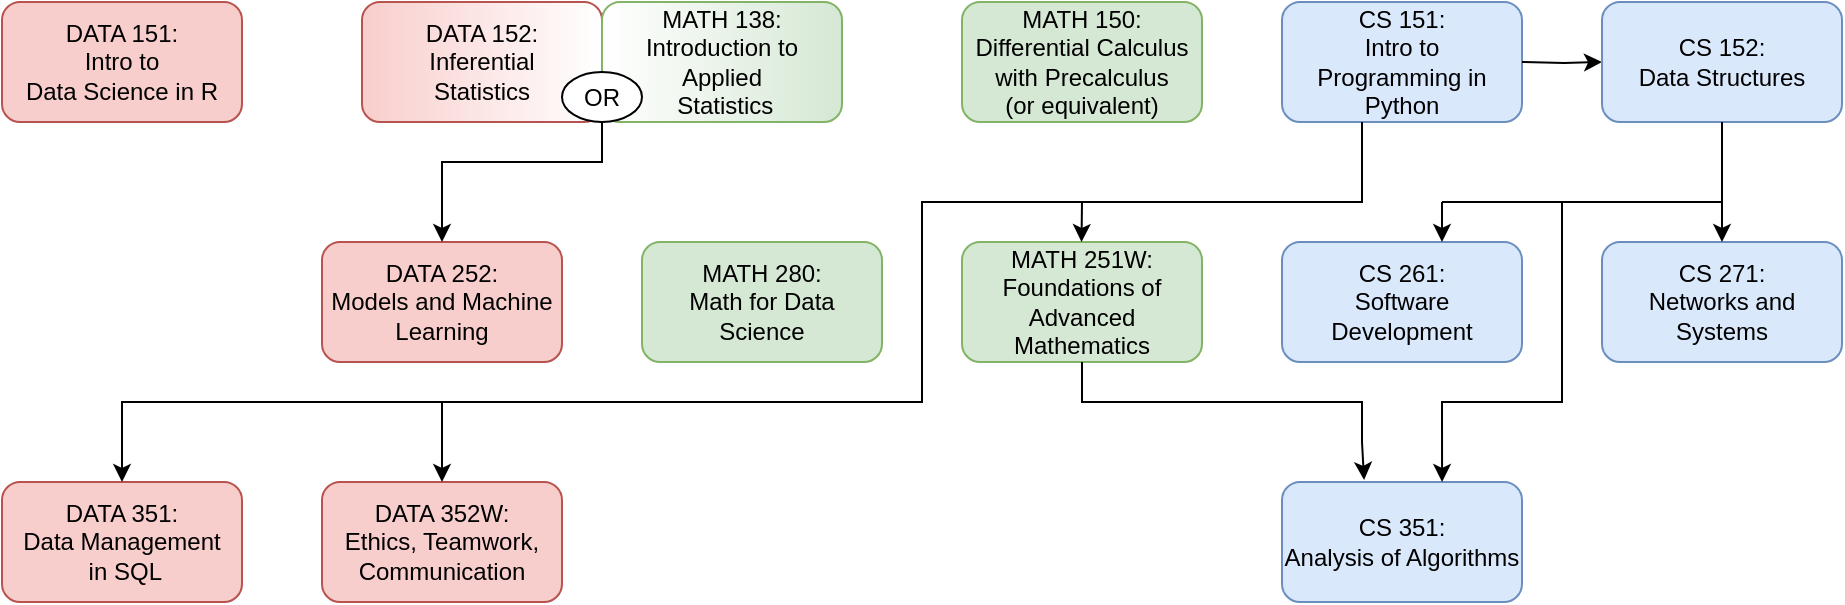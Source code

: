 <mxfile version="20.3.3" type="device"><diagram id="wiFFHrCYgmDQ4PthjNWW" name="Page-1"><mxGraphModel dx="1185" dy="650" grid="1" gridSize="10" guides="1" tooltips="1" connect="1" arrows="1" fold="1" page="1" pageScale="1" pageWidth="850" pageHeight="1100" math="0" shadow="0"><root><mxCell id="0"/><mxCell id="1" parent="0"/><mxCell id="RhiXRd4ueyZkWfcNXfZP-15" value="&lt;div&gt;CS 151: &lt;br&gt;&lt;/div&gt;&lt;div&gt;Intro to &lt;br&gt;&lt;/div&gt;&lt;div&gt;Programming in Python&lt;/div&gt;" style="rounded=1;whiteSpace=wrap;html=1;fillColor=#dae8fc;strokeColor=#6c8ebf;" vertex="1" parent="1"><mxGeometry x="1360" y="240" width="120" height="60" as="geometry"/></mxCell><mxCell id="RhiXRd4ueyZkWfcNXfZP-16" value="&lt;div&gt;DATA 151:&lt;/div&gt;&lt;div&gt;Intro to &lt;br&gt;&lt;/div&gt;&lt;div&gt;Data Science in R&lt;br&gt;&lt;/div&gt;" style="rounded=1;whiteSpace=wrap;html=1;fillColor=#f8cecc;strokeColor=#b85450;" vertex="1" parent="1"><mxGeometry x="720" y="240" width="120" height="60" as="geometry"/></mxCell><mxCell id="RhiXRd4ueyZkWfcNXfZP-17" value="&lt;div&gt;DATA 152:&lt;/div&gt;&lt;div&gt;Inferential &lt;br&gt;&lt;/div&gt;&lt;div&gt;Statistics&lt;br&gt;&lt;/div&gt;" style="rounded=1;whiteSpace=wrap;html=1;fillColor=#f8cecc;strokeColor=#b85450;gradientColor=#ffffff;gradientDirection=east;" vertex="1" parent="1"><mxGeometry x="900" y="240" width="120" height="60" as="geometry"/></mxCell><mxCell id="RhiXRd4ueyZkWfcNXfZP-18" value="&lt;div&gt;MATH 280:&lt;/div&gt;&lt;div&gt;Math for Data Science&lt;br&gt;&lt;/div&gt;" style="rounded=1;whiteSpace=wrap;html=1;fillColor=#d5e8d4;strokeColor=#82b366;" vertex="1" parent="1"><mxGeometry x="1040" y="360" width="120" height="60" as="geometry"/></mxCell><mxCell id="RhiXRd4ueyZkWfcNXfZP-19" value="&lt;div&gt;DATA 252:&lt;/div&gt;&lt;div&gt;Models and Machine Learning&lt;br&gt;&lt;/div&gt;" style="rounded=1;whiteSpace=wrap;html=1;fillColor=#f8cecc;strokeColor=#b85450;" vertex="1" parent="1"><mxGeometry x="880" y="360" width="120" height="60" as="geometry"/></mxCell><mxCell id="RhiXRd4ueyZkWfcNXfZP-20" value="&lt;div&gt;DATA 351:&lt;/div&gt;&lt;div&gt;Data Management&lt;/div&gt;&lt;div&gt;&amp;nbsp;in SQL&lt;br&gt;&lt;/div&gt;" style="rounded=1;whiteSpace=wrap;html=1;fillColor=#f8cecc;strokeColor=#b85450;" vertex="1" parent="1"><mxGeometry x="720" y="480" width="120" height="60" as="geometry"/></mxCell><mxCell id="RhiXRd4ueyZkWfcNXfZP-21" value="&lt;div&gt;DATA 352W:&lt;/div&gt;&lt;div&gt;Ethics, Teamwork,&lt;/div&gt;&lt;div&gt;Communication&lt;br&gt;&lt;/div&gt;" style="rounded=1;whiteSpace=wrap;html=1;fillColor=#f8cecc;strokeColor=#b85450;" vertex="1" parent="1"><mxGeometry x="880" y="480" width="120" height="60" as="geometry"/></mxCell><mxCell id="RhiXRd4ueyZkWfcNXfZP-23" value="" style="endArrow=classic;html=1;rounded=0;entryX=0.5;entryY=0;entryDx=0;entryDy=0;" edge="1" parent="1" target="RhiXRd4ueyZkWfcNXfZP-21"><mxGeometry width="50" height="50" relative="1" as="geometry"><mxPoint x="1400" y="300" as="sourcePoint"/><mxPoint x="810" y="420" as="targetPoint"/><Array as="points"><mxPoint x="1400" y="320"/><mxPoint x="1400" y="340"/><mxPoint x="1280" y="340"/><mxPoint x="1180" y="340"/><mxPoint x="1180" y="440"/><mxPoint x="940" y="440"/></Array></mxGeometry></mxCell><mxCell id="RhiXRd4ueyZkWfcNXfZP-25" value="&lt;div&gt;MATH 150: Differential Calculus with Precalculus&lt;/div&gt;&lt;div&gt;(or equivalent)&lt;br&gt;&lt;/div&gt;" style="rounded=1;whiteSpace=wrap;html=1;fillColor=#d5e8d4;strokeColor=#82b366;" vertex="1" parent="1"><mxGeometry x="1200" y="240" width="120" height="60" as="geometry"/></mxCell><mxCell id="RhiXRd4ueyZkWfcNXfZP-26" value="&lt;div&gt;MATH 138: Introduction to Applied&lt;/div&gt;&lt;div&gt;&amp;nbsp;Statistics &lt;/div&gt;" style="rounded=1;whiteSpace=wrap;html=1;fillColor=#d5e8d4;strokeColor=#82b366;sketch=0;gradientColor=#ffffff;gradientDirection=west;" vertex="1" parent="1"><mxGeometry x="1020" y="240" width="120" height="60" as="geometry"/></mxCell><mxCell id="RhiXRd4ueyZkWfcNXfZP-27" value="OR" style="ellipse;whiteSpace=wrap;html=1;" vertex="1" parent="1"><mxGeometry x="1000" y="275" width="40" height="25" as="geometry"/></mxCell><mxCell id="RhiXRd4ueyZkWfcNXfZP-29" value="" style="endArrow=classic;html=1;rounded=0;entryX=0.5;entryY=0;entryDx=0;entryDy=0;" edge="1" parent="1" target="RhiXRd4ueyZkWfcNXfZP-20"><mxGeometry width="50" height="50" relative="1" as="geometry"><mxPoint x="940" y="440" as="sourcePoint"/><mxPoint x="1190" y="590" as="targetPoint"/><Array as="points"><mxPoint x="780" y="440"/></Array></mxGeometry></mxCell><mxCell id="RhiXRd4ueyZkWfcNXfZP-30" value="&lt;div&gt;MATH 251W:&lt;/div&gt;&lt;div&gt;Foundations of Advanced Mathematics&lt;br&gt;&lt;/div&gt;" style="rounded=1;whiteSpace=wrap;html=1;fillColor=#d5e8d4;strokeColor=#82b366;" vertex="1" parent="1"><mxGeometry x="1200" y="360" width="120" height="60" as="geometry"/></mxCell><mxCell id="RhiXRd4ueyZkWfcNXfZP-41" value="" style="edgeStyle=orthogonalEdgeStyle;rounded=0;orthogonalLoop=1;jettySize=auto;html=1;" edge="1" parent="1" target="RhiXRd4ueyZkWfcNXfZP-42"><mxGeometry relative="1" as="geometry"><mxPoint x="1480" y="270" as="sourcePoint"/></mxGeometry></mxCell><mxCell id="RhiXRd4ueyZkWfcNXfZP-42" value="&lt;div&gt;CS 152:&lt;/div&gt;&lt;div&gt;Data Structures&lt;br&gt;&lt;/div&gt;" style="rounded=1;whiteSpace=wrap;html=1;fillColor=#dae8fc;strokeColor=#6c8ebf;" vertex="1" parent="1"><mxGeometry x="1520" y="240" width="120" height="60" as="geometry"/></mxCell><mxCell id="RhiXRd4ueyZkWfcNXfZP-43" value="&lt;div&gt;CS 261:&lt;/div&gt;&lt;div&gt;Software Development&lt;br&gt;&lt;/div&gt;" style="rounded=1;whiteSpace=wrap;html=1;fillColor=#dae8fc;strokeColor=#6c8ebf;" vertex="1" parent="1"><mxGeometry x="1360" y="360" width="120" height="60" as="geometry"/></mxCell><mxCell id="RhiXRd4ueyZkWfcNXfZP-44" value="&lt;div&gt;CS 271:&lt;/div&gt;&lt;div&gt;Networks and Systems&lt;br&gt;&lt;/div&gt;" style="rounded=1;whiteSpace=wrap;html=1;fillColor=#dae8fc;strokeColor=#6c8ebf;" vertex="1" parent="1"><mxGeometry x="1520" y="360" width="120" height="60" as="geometry"/></mxCell><mxCell id="RhiXRd4ueyZkWfcNXfZP-45" value="&lt;div&gt;CS 351:&lt;/div&gt;&lt;div&gt;Analysis of Algorithms&lt;br&gt;&lt;/div&gt;" style="rounded=1;whiteSpace=wrap;html=1;fillColor=#dae8fc;strokeColor=#6c8ebf;" vertex="1" parent="1"><mxGeometry x="1360" y="480" width="120" height="60" as="geometry"/></mxCell><mxCell id="RhiXRd4ueyZkWfcNXfZP-46" value="" style="endArrow=classic;html=1;rounded=0;exitX=0.5;exitY=1;exitDx=0;exitDy=0;entryX=0.5;entryY=0;entryDx=0;entryDy=0;" edge="1" parent="1" source="RhiXRd4ueyZkWfcNXfZP-42" target="RhiXRd4ueyZkWfcNXfZP-44"><mxGeometry width="50" height="50" relative="1" as="geometry"><mxPoint x="1720" y="470" as="sourcePoint"/><mxPoint x="1770" y="420" as="targetPoint"/></mxGeometry></mxCell><mxCell id="RhiXRd4ueyZkWfcNXfZP-48" value="" style="endArrow=classic;html=1;rounded=0;entryX=0.667;entryY=0;entryDx=0;entryDy=0;entryPerimeter=0;" edge="1" parent="1" target="RhiXRd4ueyZkWfcNXfZP-45"><mxGeometry width="50" height="50" relative="1" as="geometry"><mxPoint x="1500" y="340" as="sourcePoint"/><mxPoint x="1660" y="420" as="targetPoint"/><Array as="points"><mxPoint x="1500" y="440"/><mxPoint x="1440" y="440"/></Array></mxGeometry></mxCell><mxCell id="RhiXRd4ueyZkWfcNXfZP-49" value="" style="endArrow=classic;html=1;rounded=0;exitX=0.5;exitY=1;exitDx=0;exitDy=0;entryX=0.342;entryY=-0.017;entryDx=0;entryDy=0;entryPerimeter=0;" edge="1" parent="1" target="RhiXRd4ueyZkWfcNXfZP-45"><mxGeometry width="50" height="50" relative="1" as="geometry"><mxPoint x="1260" y="420" as="sourcePoint"/><mxPoint x="1390" y="480" as="targetPoint"/><Array as="points"><mxPoint x="1260" y="440"/><mxPoint x="1400" y="440"/><mxPoint x="1400" y="460"/></Array></mxGeometry></mxCell><mxCell id="RhiXRd4ueyZkWfcNXfZP-50" value="" style="endArrow=classic;html=1;rounded=0;" edge="1" parent="1"><mxGeometry width="50" height="50" relative="1" as="geometry"><mxPoint x="1260" y="340" as="sourcePoint"/><mxPoint x="1259.76" y="360" as="targetPoint"/></mxGeometry></mxCell><mxCell id="RhiXRd4ueyZkWfcNXfZP-52" value="" style="endArrow=none;html=1;rounded=0;" edge="1" parent="1"><mxGeometry width="50" height="50" relative="1" as="geometry"><mxPoint x="1440" y="340" as="sourcePoint"/><mxPoint x="1580" y="340" as="targetPoint"/></mxGeometry></mxCell><mxCell id="RhiXRd4ueyZkWfcNXfZP-55" value="" style="endArrow=classic;html=1;rounded=0;entryX=0.5;entryY=0;entryDx=0;entryDy=0;exitX=0.5;exitY=1;exitDx=0;exitDy=0;" edge="1" parent="1" source="RhiXRd4ueyZkWfcNXfZP-27"><mxGeometry width="50" height="50" relative="1" as="geometry"><mxPoint x="1020" y="300" as="sourcePoint"/><mxPoint x="940" y="360" as="targetPoint"/><Array as="points"><mxPoint x="1020" y="320"/><mxPoint x="940" y="320"/></Array></mxGeometry></mxCell><mxCell id="RhiXRd4ueyZkWfcNXfZP-62" value="" style="endArrow=classic;html=1;rounded=0;" edge="1" parent="1"><mxGeometry width="50" height="50" relative="1" as="geometry"><mxPoint x="1440" y="340" as="sourcePoint"/><mxPoint x="1440" y="360" as="targetPoint"/></mxGeometry></mxCell></root></mxGraphModel></diagram></mxfile>